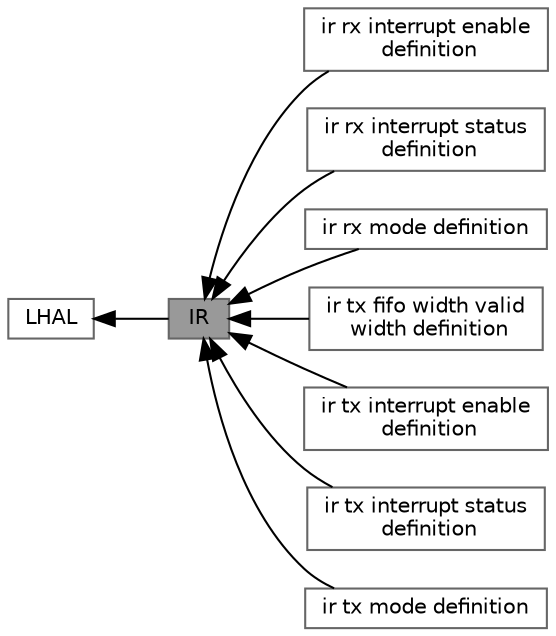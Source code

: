 digraph "IR"
{
 // LATEX_PDF_SIZE
  bgcolor="transparent";
  edge [fontname=Helvetica,fontsize=10,labelfontname=Helvetica,labelfontsize=10];
  node [fontname=Helvetica,fontsize=10,shape=box,height=0.2,width=0.4];
  rankdir=LR;
  Node1 [label="IR",height=0.2,width=0.4,color="gray40", fillcolor="grey60", style="filled", fontcolor="black",tooltip=" "];
  Node8 [label="ir rx interrupt enable\l definition",height=0.2,width=0.4,color="grey40", fillcolor="white", style="filled",URL="$group___i_r___r_x___i_n_t_e_n.html",tooltip=" "];
  Node9 [label="ir rx interrupt status\l definition",height=0.2,width=0.4,color="grey40", fillcolor="white", style="filled",URL="$group___i_r___r_x___i_n_t_s_t_s.html",tooltip=" "];
  Node7 [label="ir rx mode definition",height=0.2,width=0.4,color="grey40", fillcolor="white", style="filled",URL="$group___i_r___r_x___m_o_d_e.html",tooltip=" "];
  Node4 [label="ir tx fifo width valid\l width definition",height=0.2,width=0.4,color="grey40", fillcolor="white", style="filled",URL="$group___i_r___t_x___f_i_f_o___w_i_d_t_h.html",tooltip=" "];
  Node5 [label="ir tx interrupt enable\l definition",height=0.2,width=0.4,color="grey40", fillcolor="white", style="filled",URL="$group___i_r___t_x___i_n_t_e_n.html",tooltip=" "];
  Node6 [label="ir tx interrupt status\l definition",height=0.2,width=0.4,color="grey40", fillcolor="white", style="filled",URL="$group___i_r___t_x___i_n_t_s_t_s.html",tooltip=" "];
  Node3 [label="ir tx mode definition",height=0.2,width=0.4,color="grey40", fillcolor="white", style="filled",URL="$group___i_r___t_x___m_o_d_e.html",tooltip=" "];
  Node2 [label="LHAL",height=0.2,width=0.4,color="grey40", fillcolor="white", style="filled",URL="$group___l_h_a_l.html",tooltip=" "];
  Node2->Node1 [shape=plaintext, dir="back", style="solid"];
  Node1->Node3 [shape=plaintext, dir="back", style="solid"];
  Node1->Node4 [shape=plaintext, dir="back", style="solid"];
  Node1->Node5 [shape=plaintext, dir="back", style="solid"];
  Node1->Node6 [shape=plaintext, dir="back", style="solid"];
  Node1->Node7 [shape=plaintext, dir="back", style="solid"];
  Node1->Node8 [shape=plaintext, dir="back", style="solid"];
  Node1->Node9 [shape=plaintext, dir="back", style="solid"];
}
